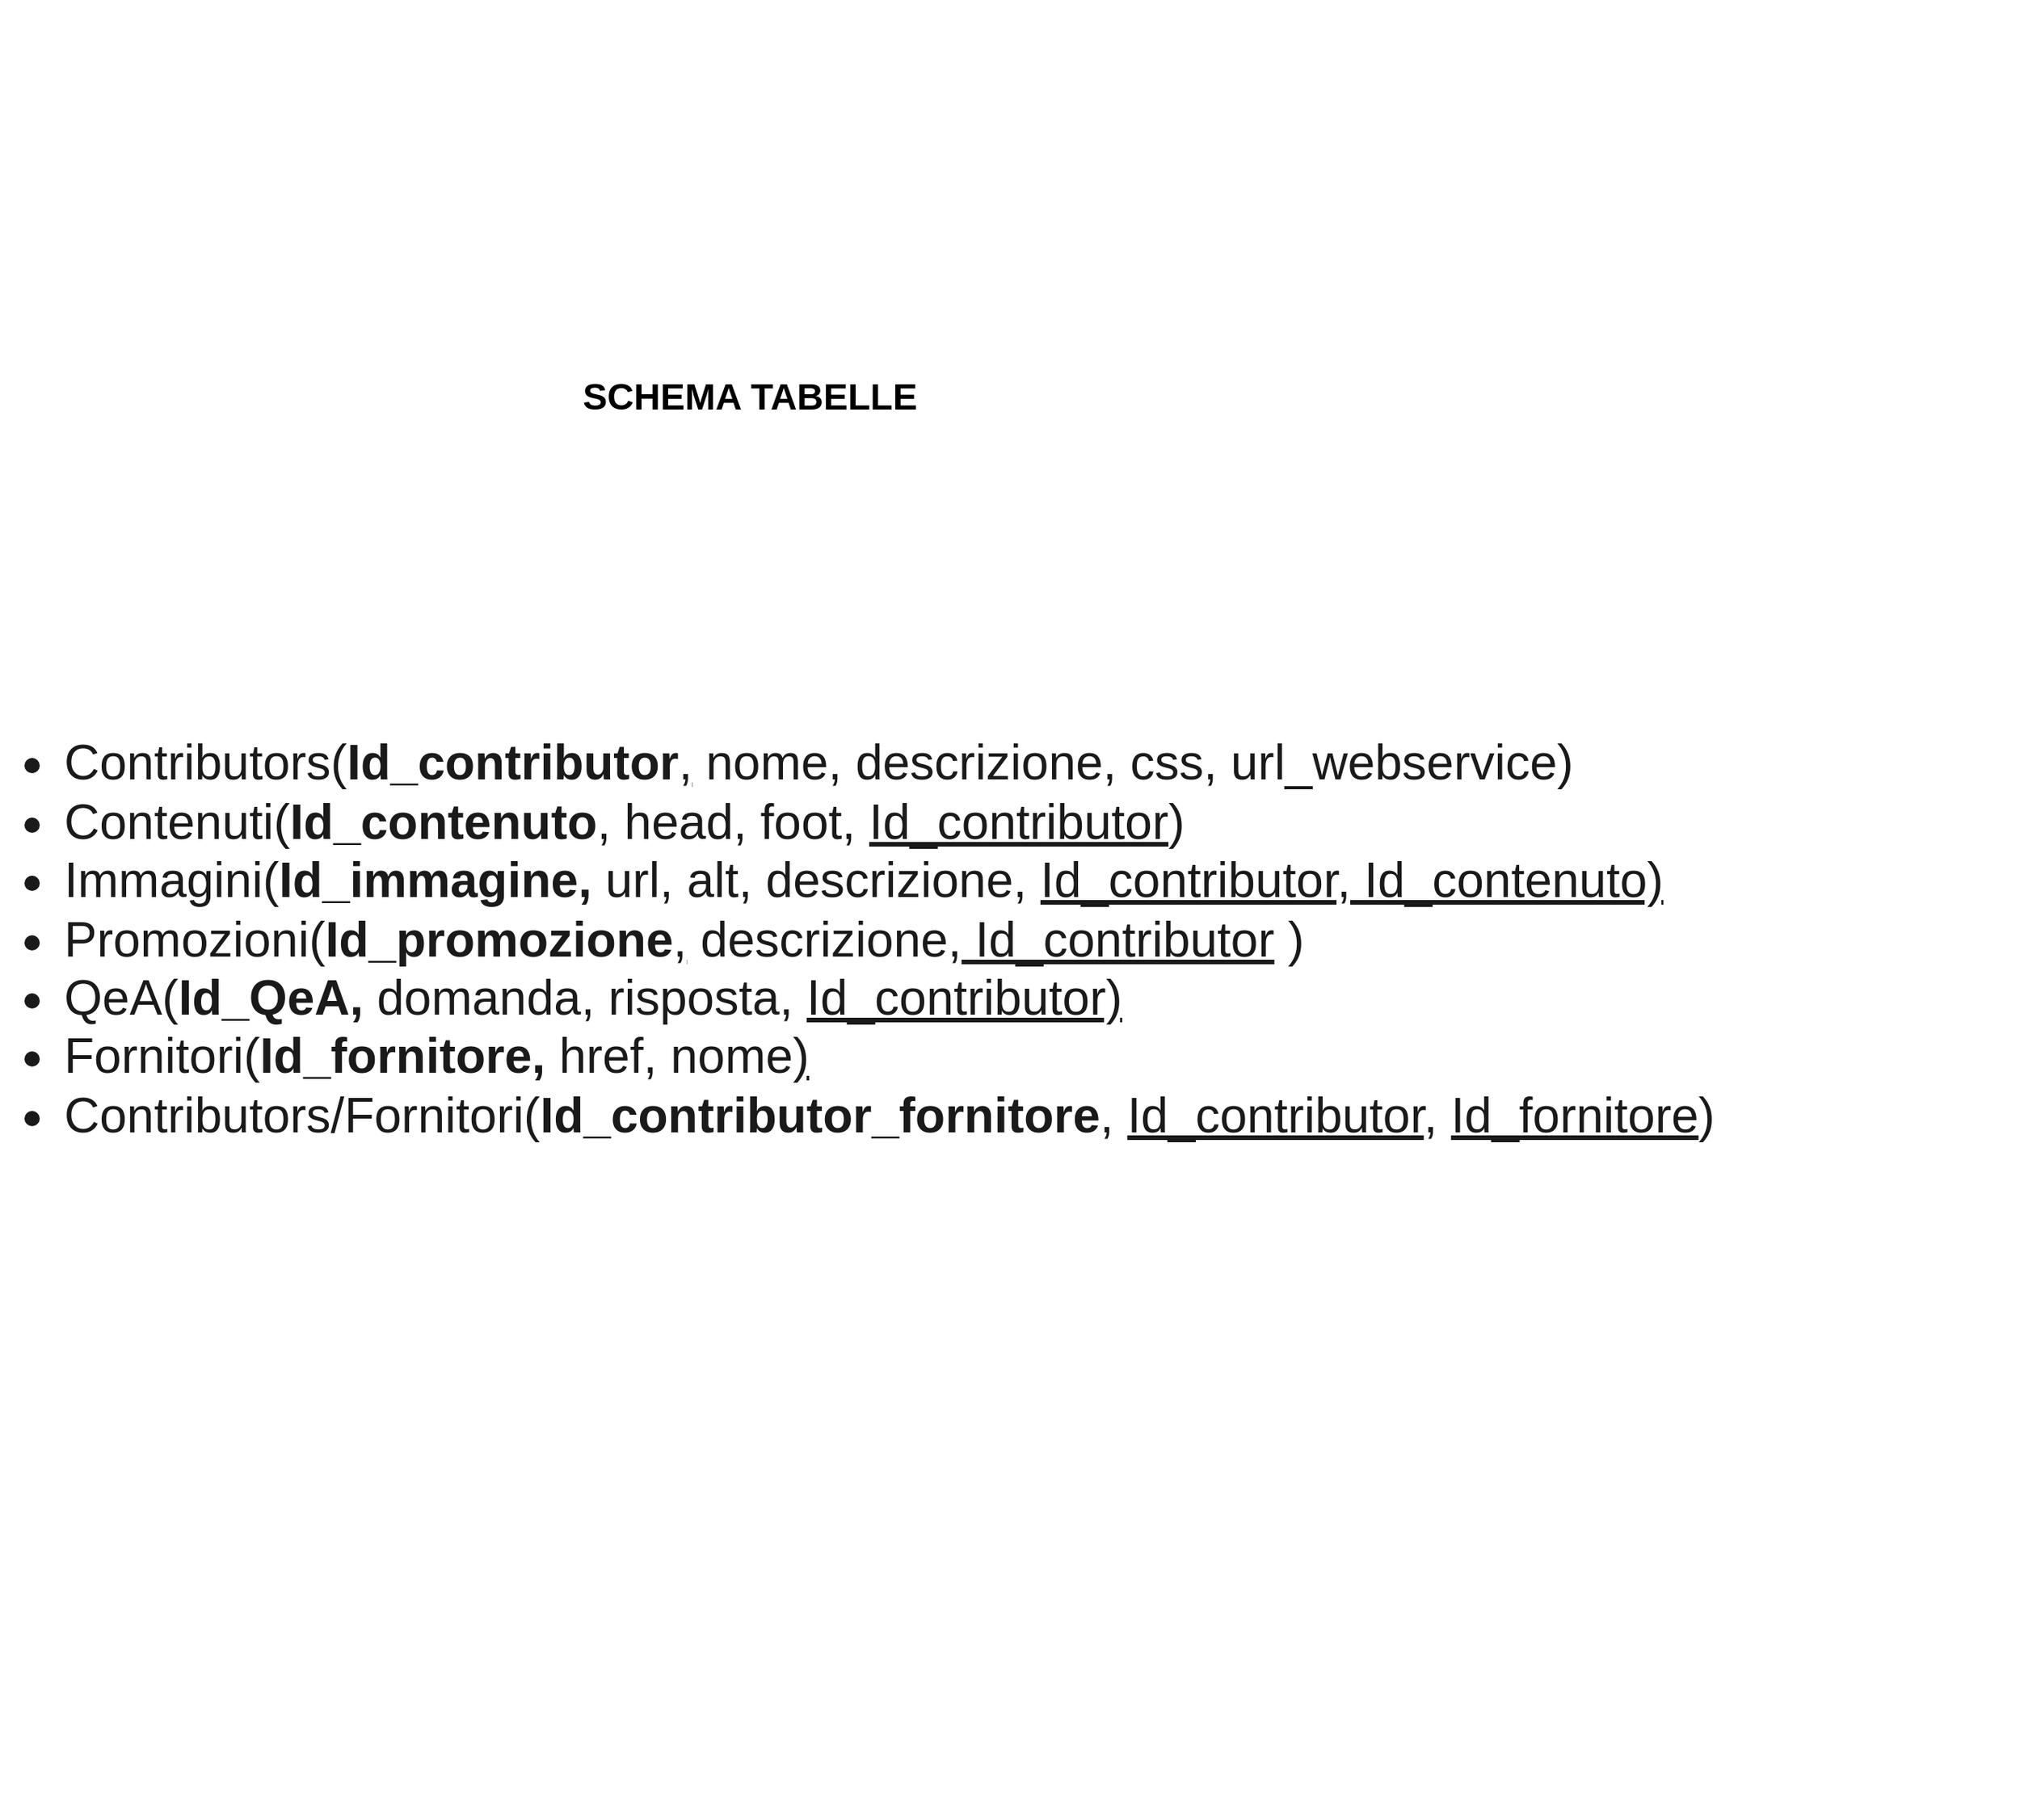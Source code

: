 <mxfile version="14.7.0" type="github">
  <diagram id="9KTdAFgDJ_vjZ0cEy5rP" name="Page-1">
    <mxGraphModel dx="1577" dy="928" grid="1" gridSize="10" guides="1" tooltips="1" connect="1" arrows="1" fold="1" page="1" pageScale="1" pageWidth="3300" pageHeight="4681" math="0" shadow="0">
      <root>
        <mxCell id="0" />
        <mxCell id="1" parent="0" />
        <mxCell id="NzD18jO2ASg_sLe6eNkF-1" value="&lt;div&gt;&lt;br&gt;&lt;/div&gt;&lt;ul style=&quot;font-size: 32px&quot;&gt;&lt;li style=&quot;font-size: 32px&quot;&gt;Contributors(&lt;b&gt;Id_contributor&lt;/b&gt;&lt;u&gt;,&lt;/u&gt;&amp;nbsp;nome, descrizione, css, url_webservice)&lt;/li&gt;&lt;li&gt;Contenuti(&lt;b&gt;Id_contenuto&lt;/b&gt;&lt;u&gt;,&lt;/u&gt;&amp;nbsp;head, foot,&amp;nbsp;&lt;u&gt;Id_contributor&lt;/u&gt;)&lt;/li&gt;&lt;li style=&quot;font-size: 32px&quot;&gt;Immagini(&lt;b&gt;Id_immagine, &lt;/b&gt;url, alt, descrizione,&amp;nbsp;&lt;u&gt;Id_contributor, Id_contenuto)&lt;/u&gt;&lt;/li&gt;&lt;li style=&quot;font-size: 32px&quot;&gt;Promozioni(&lt;b&gt;Id_promozione&lt;/b&gt;&lt;u&gt;,&lt;/u&gt;&amp;nbsp;descrizione,&lt;u&gt;&amp;nbsp;Id_contributor&lt;/u&gt; )&lt;/li&gt;&lt;li style=&quot;font-size: 32px&quot;&gt;QeA(&lt;b&gt;Id_QeA,&lt;/b&gt;&amp;nbsp;domanda, risposta,&amp;nbsp;&lt;u&gt;Id_contributor)&lt;/u&gt;&lt;/li&gt;&lt;li style=&quot;font-size: 32px&quot;&gt;Fornitori(&lt;b&gt;Id_fornitore, &lt;/b&gt;href, nome&lt;u&gt;)&lt;/u&gt;&lt;/li&gt;&lt;li style=&quot;font-size: 32px&quot;&gt;Contributors/Fornitori(&lt;b&gt;Id_contributor_fornitore&lt;/b&gt;, &lt;u&gt;Id_contributor&lt;/u&gt;, &lt;u&gt;Id_fornitore&lt;/u&gt;)&lt;/li&gt;&lt;/ul&gt;" style="text;strokeColor=none;fillColor=none;html=1;whiteSpace=wrap;verticalAlign=middle;overflow=hidden;rounded=0;sketch=0;fontColor=#1A1A1A;fontSize=32;" parent="1" vertex="1">
          <mxGeometry x="220" y="330" width="1320" height="1190" as="geometry" />
        </mxCell>
        <mxCell id="NzD18jO2ASg_sLe6eNkF-2" value="SCHEMA TABELLE" style="text;strokeColor=none;fillColor=none;html=1;fontSize=24;fontStyle=1;verticalAlign=middle;align=center;rounded=0;sketch=0;" parent="1" vertex="1">
          <mxGeometry x="660" y="570" width="100" height="40" as="geometry" />
        </mxCell>
      </root>
    </mxGraphModel>
  </diagram>
</mxfile>
